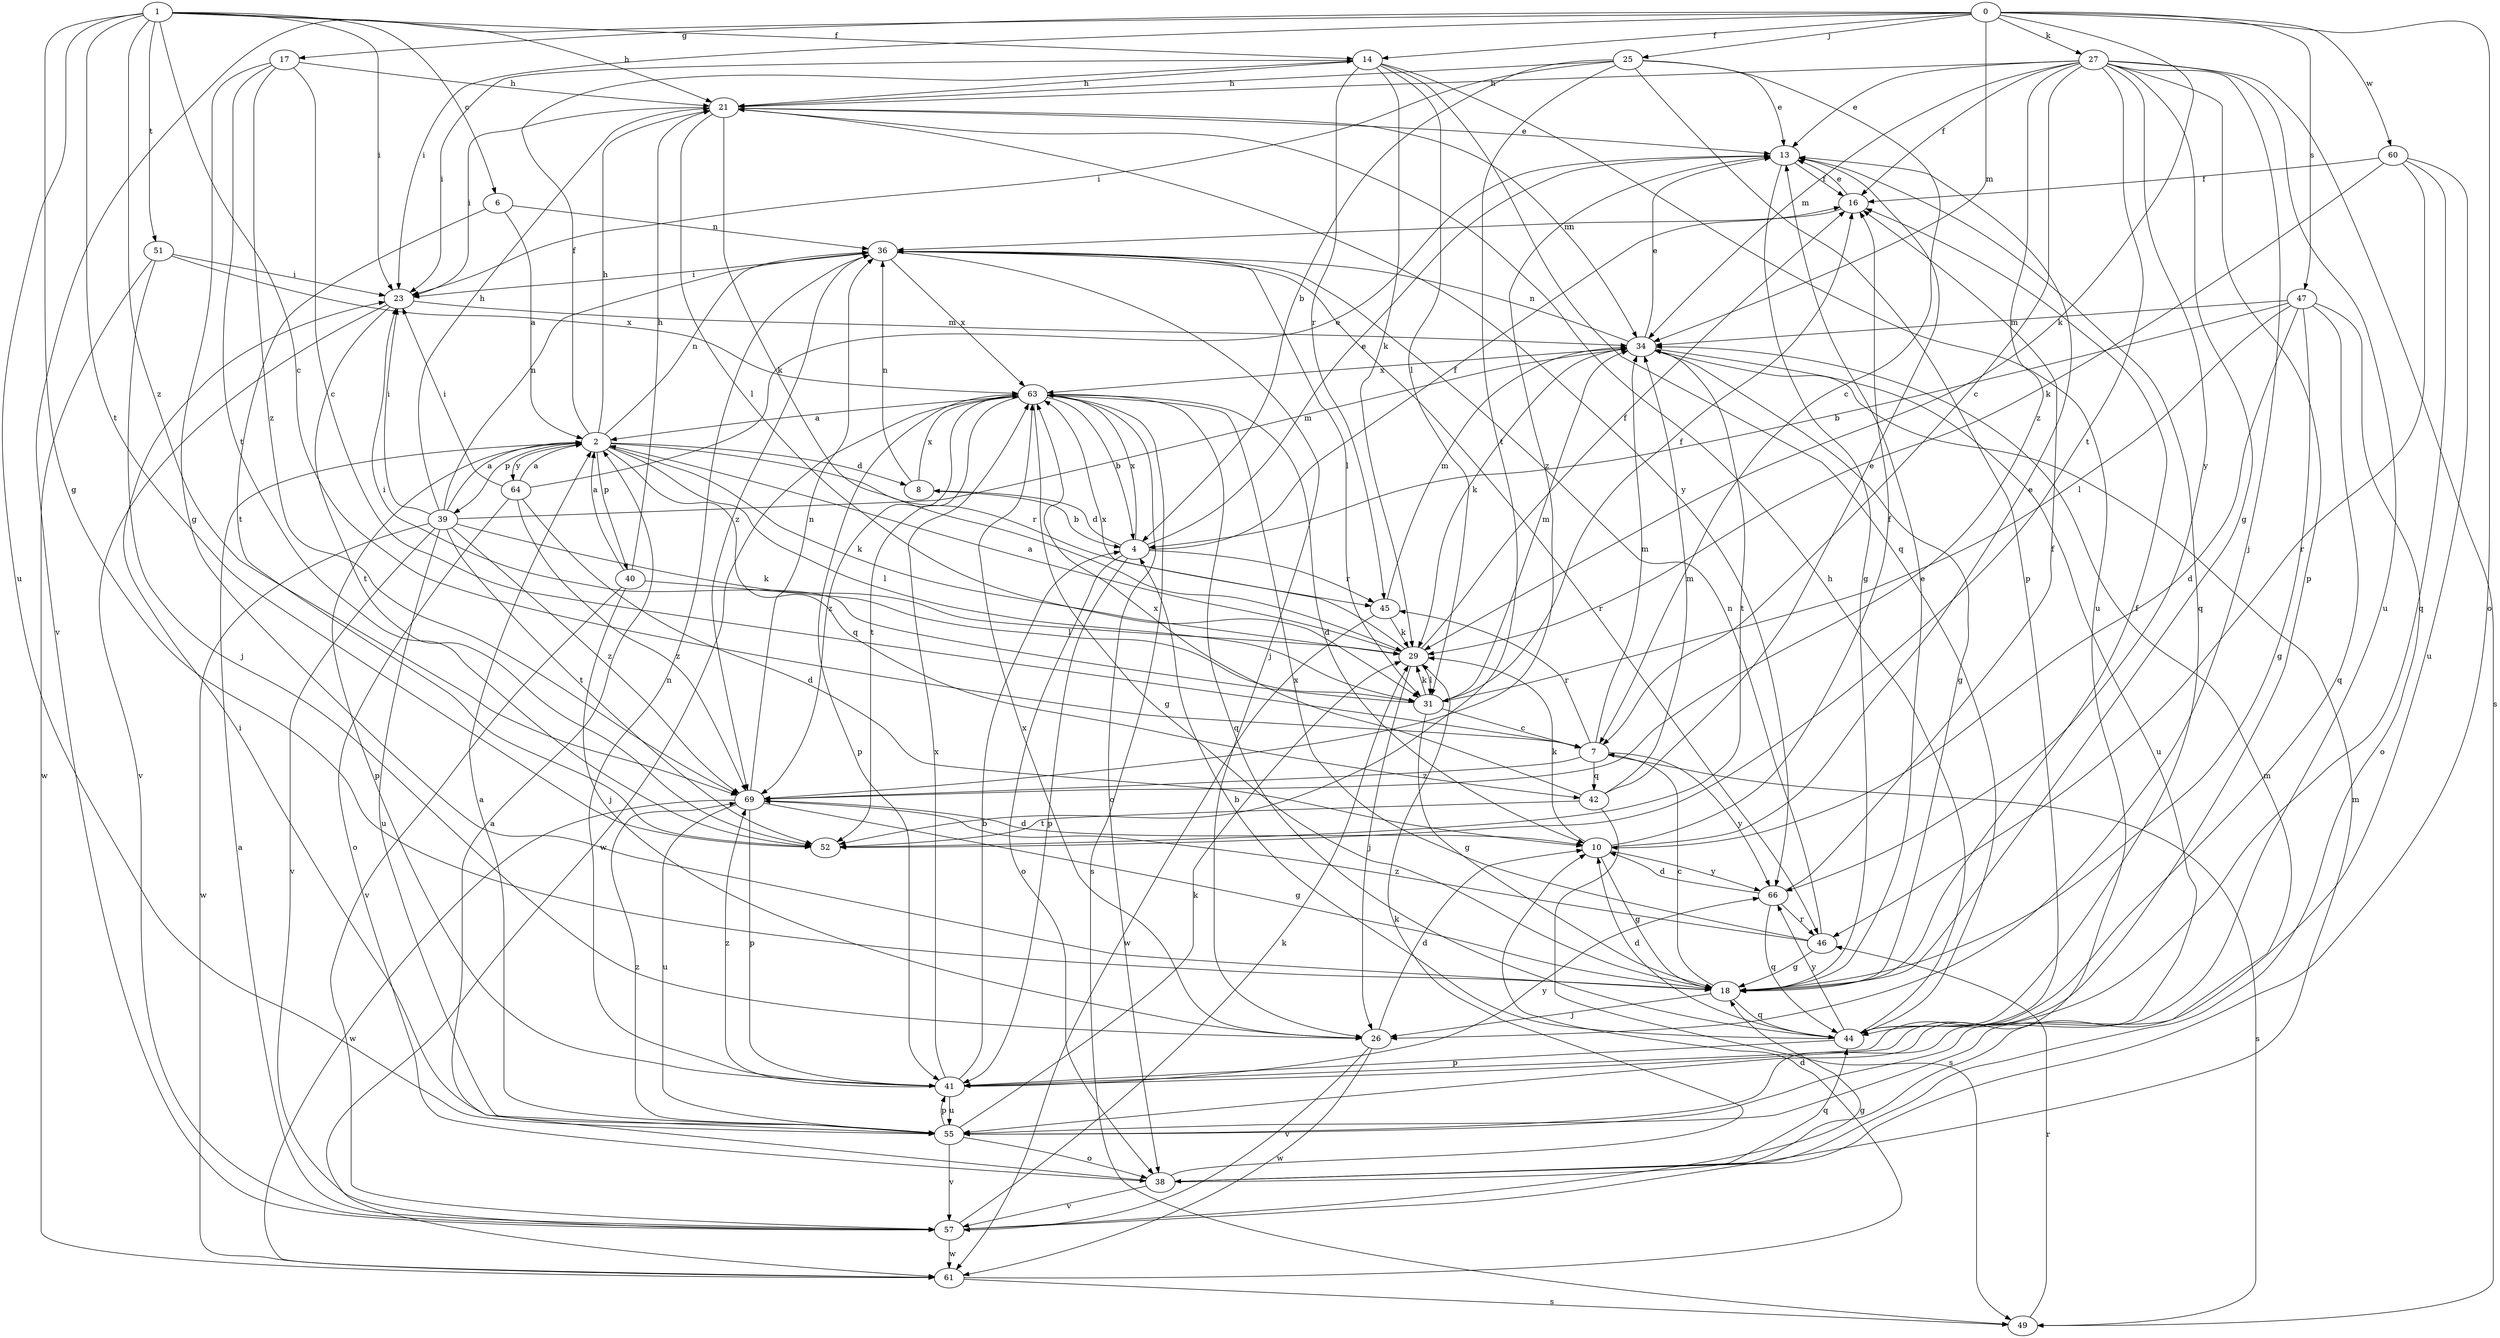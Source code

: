strict digraph  {
0;
1;
2;
4;
6;
7;
8;
10;
13;
14;
16;
17;
18;
21;
23;
25;
26;
27;
29;
31;
34;
36;
38;
39;
40;
41;
42;
44;
45;
46;
47;
49;
51;
52;
55;
57;
60;
61;
63;
64;
66;
69;
0 -> 14  [label=f];
0 -> 17  [label=g];
0 -> 23  [label=i];
0 -> 25  [label=j];
0 -> 27  [label=k];
0 -> 29  [label=k];
0 -> 34  [label=m];
0 -> 38  [label=o];
0 -> 47  [label=s];
0 -> 57  [label=v];
0 -> 60  [label=w];
1 -> 6  [label=c];
1 -> 7  [label=c];
1 -> 14  [label=f];
1 -> 18  [label=g];
1 -> 21  [label=h];
1 -> 23  [label=i];
1 -> 51  [label=t];
1 -> 52  [label=t];
1 -> 55  [label=u];
1 -> 69  [label=z];
2 -> 8  [label=d];
2 -> 14  [label=f];
2 -> 21  [label=h];
2 -> 29  [label=k];
2 -> 31  [label=l];
2 -> 36  [label=n];
2 -> 39  [label=p];
2 -> 40  [label=p];
2 -> 41  [label=p];
2 -> 42  [label=q];
2 -> 45  [label=r];
2 -> 64  [label=y];
4 -> 8  [label=d];
4 -> 13  [label=e];
4 -> 16  [label=f];
4 -> 38  [label=o];
4 -> 41  [label=p];
4 -> 45  [label=r];
4 -> 63  [label=x];
6 -> 2  [label=a];
6 -> 36  [label=n];
6 -> 52  [label=t];
7 -> 34  [label=m];
7 -> 42  [label=q];
7 -> 45  [label=r];
7 -> 49  [label=s];
7 -> 66  [label=y];
7 -> 69  [label=z];
8 -> 4  [label=b];
8 -> 36  [label=n];
8 -> 63  [label=x];
10 -> 13  [label=e];
10 -> 16  [label=f];
10 -> 18  [label=g];
10 -> 29  [label=k];
10 -> 66  [label=y];
13 -> 16  [label=f];
13 -> 18  [label=g];
13 -> 44  [label=q];
13 -> 69  [label=z];
14 -> 21  [label=h];
14 -> 23  [label=i];
14 -> 29  [label=k];
14 -> 31  [label=l];
14 -> 44  [label=q];
14 -> 45  [label=r];
14 -> 55  [label=u];
16 -> 13  [label=e];
16 -> 36  [label=n];
17 -> 7  [label=c];
17 -> 18  [label=g];
17 -> 21  [label=h];
17 -> 52  [label=t];
17 -> 69  [label=z];
18 -> 7  [label=c];
18 -> 13  [label=e];
18 -> 16  [label=f];
18 -> 26  [label=j];
18 -> 44  [label=q];
21 -> 13  [label=e];
21 -> 23  [label=i];
21 -> 29  [label=k];
21 -> 31  [label=l];
21 -> 34  [label=m];
21 -> 66  [label=y];
23 -> 34  [label=m];
23 -> 52  [label=t];
23 -> 57  [label=v];
25 -> 4  [label=b];
25 -> 7  [label=c];
25 -> 13  [label=e];
25 -> 21  [label=h];
25 -> 23  [label=i];
25 -> 41  [label=p];
25 -> 52  [label=t];
26 -> 10  [label=d];
26 -> 57  [label=v];
26 -> 61  [label=w];
26 -> 63  [label=x];
27 -> 7  [label=c];
27 -> 13  [label=e];
27 -> 16  [label=f];
27 -> 18  [label=g];
27 -> 21  [label=h];
27 -> 26  [label=j];
27 -> 34  [label=m];
27 -> 41  [label=p];
27 -> 49  [label=s];
27 -> 52  [label=t];
27 -> 55  [label=u];
27 -> 66  [label=y];
27 -> 69  [label=z];
29 -> 2  [label=a];
29 -> 16  [label=f];
29 -> 26  [label=j];
29 -> 31  [label=l];
29 -> 63  [label=x];
31 -> 7  [label=c];
31 -> 16  [label=f];
31 -> 18  [label=g];
31 -> 23  [label=i];
31 -> 29  [label=k];
31 -> 34  [label=m];
34 -> 13  [label=e];
34 -> 18  [label=g];
34 -> 29  [label=k];
34 -> 36  [label=n];
34 -> 52  [label=t];
34 -> 55  [label=u];
34 -> 63  [label=x];
36 -> 23  [label=i];
36 -> 26  [label=j];
36 -> 31  [label=l];
36 -> 46  [label=r];
36 -> 63  [label=x];
36 -> 69  [label=z];
38 -> 2  [label=a];
38 -> 29  [label=k];
38 -> 34  [label=m];
38 -> 44  [label=q];
38 -> 57  [label=v];
39 -> 2  [label=a];
39 -> 21  [label=h];
39 -> 23  [label=i];
39 -> 29  [label=k];
39 -> 34  [label=m];
39 -> 36  [label=n];
39 -> 52  [label=t];
39 -> 55  [label=u];
39 -> 57  [label=v];
39 -> 61  [label=w];
39 -> 69  [label=z];
40 -> 2  [label=a];
40 -> 21  [label=h];
40 -> 26  [label=j];
40 -> 31  [label=l];
40 -> 57  [label=v];
41 -> 4  [label=b];
41 -> 36  [label=n];
41 -> 55  [label=u];
41 -> 63  [label=x];
41 -> 66  [label=y];
41 -> 69  [label=z];
42 -> 13  [label=e];
42 -> 34  [label=m];
42 -> 49  [label=s];
42 -> 52  [label=t];
42 -> 63  [label=x];
44 -> 4  [label=b];
44 -> 10  [label=d];
44 -> 21  [label=h];
44 -> 41  [label=p];
44 -> 66  [label=y];
45 -> 29  [label=k];
45 -> 34  [label=m];
45 -> 61  [label=w];
46 -> 18  [label=g];
46 -> 36  [label=n];
46 -> 63  [label=x];
46 -> 69  [label=z];
47 -> 4  [label=b];
47 -> 10  [label=d];
47 -> 18  [label=g];
47 -> 31  [label=l];
47 -> 34  [label=m];
47 -> 38  [label=o];
47 -> 44  [label=q];
49 -> 46  [label=r];
51 -> 23  [label=i];
51 -> 26  [label=j];
51 -> 61  [label=w];
51 -> 63  [label=x];
55 -> 2  [label=a];
55 -> 23  [label=i];
55 -> 29  [label=k];
55 -> 38  [label=o];
55 -> 41  [label=p];
55 -> 57  [label=v];
55 -> 69  [label=z];
57 -> 2  [label=a];
57 -> 18  [label=g];
57 -> 29  [label=k];
57 -> 34  [label=m];
57 -> 61  [label=w];
60 -> 16  [label=f];
60 -> 29  [label=k];
60 -> 44  [label=q];
60 -> 46  [label=r];
60 -> 55  [label=u];
61 -> 10  [label=d];
61 -> 49  [label=s];
63 -> 2  [label=a];
63 -> 4  [label=b];
63 -> 10  [label=d];
63 -> 18  [label=g];
63 -> 38  [label=o];
63 -> 41  [label=p];
63 -> 44  [label=q];
63 -> 49  [label=s];
63 -> 52  [label=t];
63 -> 61  [label=w];
63 -> 69  [label=z];
64 -> 2  [label=a];
64 -> 10  [label=d];
64 -> 13  [label=e];
64 -> 23  [label=i];
64 -> 38  [label=o];
64 -> 69  [label=z];
66 -> 10  [label=d];
66 -> 16  [label=f];
66 -> 44  [label=q];
66 -> 46  [label=r];
69 -> 10  [label=d];
69 -> 18  [label=g];
69 -> 36  [label=n];
69 -> 41  [label=p];
69 -> 55  [label=u];
69 -> 61  [label=w];
}

